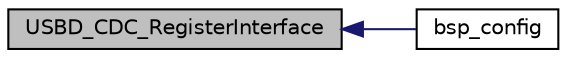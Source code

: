 digraph "USBD_CDC_RegisterInterface"
{
  edge [fontname="Helvetica",fontsize="10",labelfontname="Helvetica",labelfontsize="10"];
  node [fontname="Helvetica",fontsize="10",shape=record];
  rankdir="LR";
  Node7 [label="USBD_CDC_RegisterInterface",height=0.2,width=0.4,color="black", fillcolor="grey75", style="filled", fontcolor="black"];
  Node7 -> Node8 [dir="back",color="midnightblue",fontsize="10",style="solid",fontname="Helvetica"];
  Node8 [label="bsp_config",height=0.2,width=0.4,color="black", fillcolor="white", style="filled",URL="$bsp_8c.html#a1daad6f02d05b6715108e804f68c3d21"];
}

